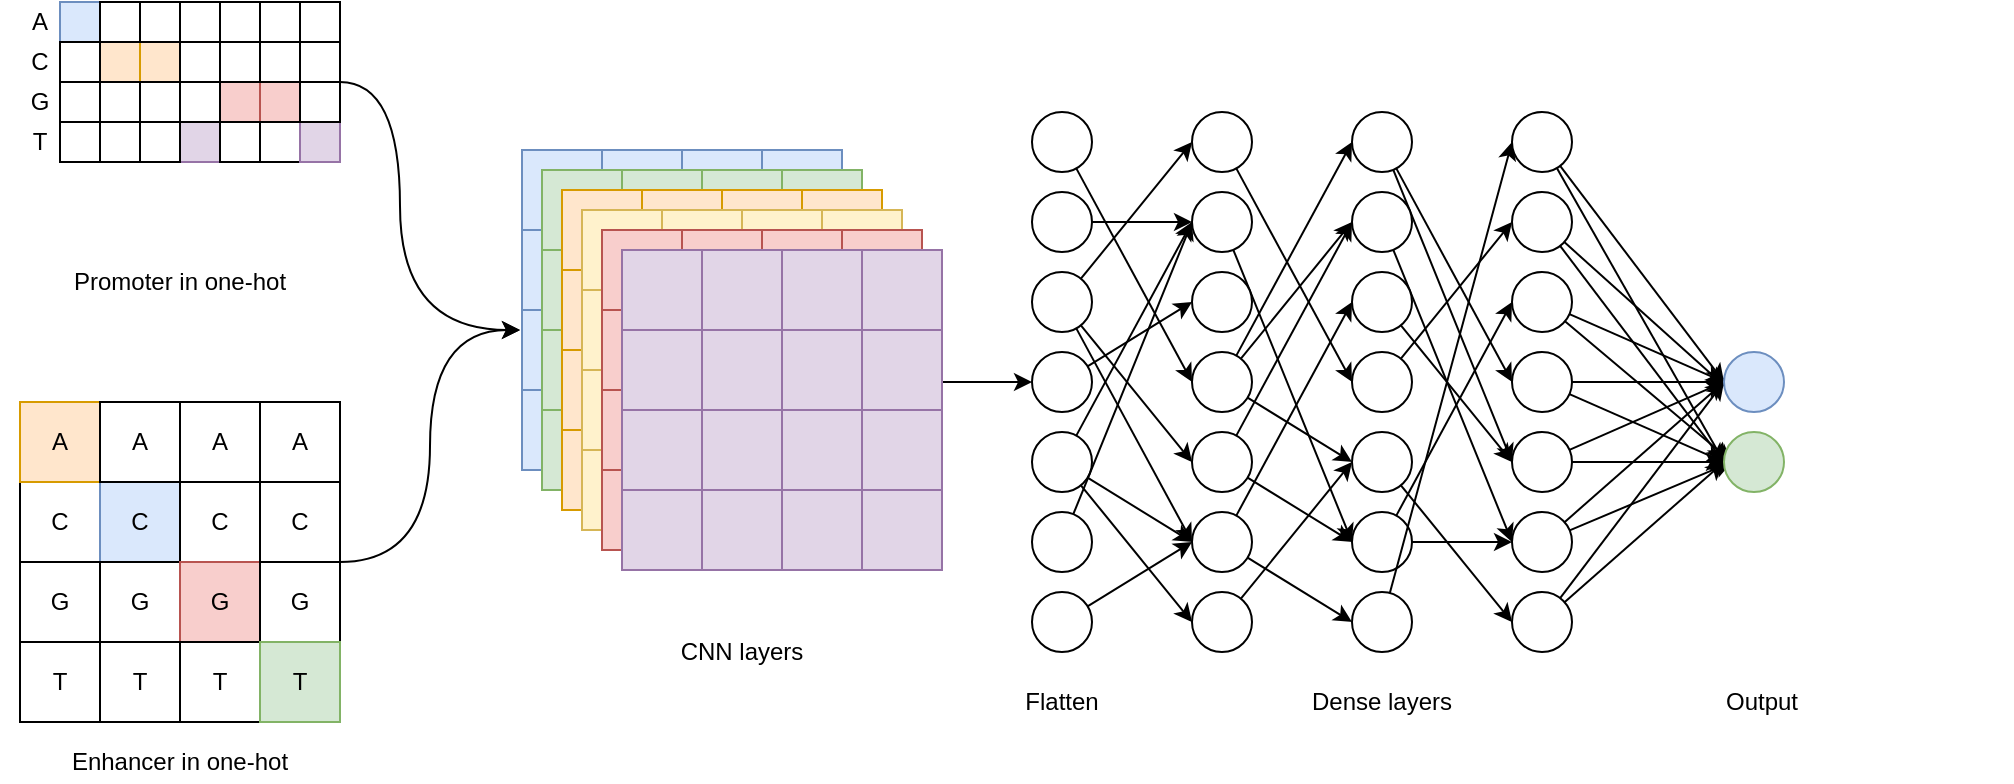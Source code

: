 <mxfile version="14.8.5" type="github">
  <diagram id="KxuiyelQ4g_LW83yEsCo" name="Page-1">
    <mxGraphModel dx="474" dy="254" grid="1" gridSize="10" guides="1" tooltips="1" connect="1" arrows="1" fold="1" page="1" pageScale="1" pageWidth="4681" pageHeight="3300" math="0" shadow="0">
      <root>
        <mxCell id="0" />
        <mxCell id="1" parent="0" />
        <mxCell id="sUNE9Ao9WOD159sY9nD--51" style="edgeStyle=orthogonalEdgeStyle;curved=1;rounded=0;orthogonalLoop=1;jettySize=auto;html=1;entryX=0;entryY=0;entryDx=0;entryDy=0;exitX=1;exitY=0;exitDx=0;exitDy=0;" parent="1" edge="1">
          <mxGeometry relative="1" as="geometry">
            <Array as="points">
              <mxPoint x="270" y="160" />
              <mxPoint x="270" y="284" />
            </Array>
            <mxPoint x="330" y="284" as="targetPoint" />
            <mxPoint x="240" y="160" as="sourcePoint" />
          </mxGeometry>
        </mxCell>
        <mxCell id="44AiBCDxBOzTBdy34bFM-65" value="&lt;div&gt;Promoter in one-hot&lt;/div&gt;" style="text;html=1;strokeColor=none;fillColor=none;align=center;verticalAlign=middle;whiteSpace=wrap;rounded=0;" parent="1" vertex="1">
          <mxGeometry x="80" y="250" width="160" height="20" as="geometry" />
        </mxCell>
        <mxCell id="44AiBCDxBOzTBdy34bFM-66" value="" style="rounded=0;whiteSpace=wrap;html=1;" parent="1" vertex="1">
          <mxGeometry x="80" y="320" width="40" height="160" as="geometry" />
        </mxCell>
        <mxCell id="44AiBCDxBOzTBdy34bFM-67" value="" style="rounded=0;whiteSpace=wrap;html=1;" parent="1" vertex="1">
          <mxGeometry x="80" y="360" width="40" height="40" as="geometry" />
        </mxCell>
        <mxCell id="44AiBCDxBOzTBdy34bFM-68" value="" style="rounded=0;whiteSpace=wrap;html=1;" parent="1" vertex="1">
          <mxGeometry x="80" y="400" width="40" height="40" as="geometry" />
        </mxCell>
        <mxCell id="44AiBCDxBOzTBdy34bFM-69" value="" style="rounded=0;whiteSpace=wrap;html=1;" parent="1" vertex="1">
          <mxGeometry x="80" y="440" width="40" height="40" as="geometry" />
        </mxCell>
        <mxCell id="44AiBCDxBOzTBdy34bFM-70" value="" style="rounded=0;whiteSpace=wrap;html=1;fillColor=#ffe6cc;strokeColor=#d79b00;" parent="1" vertex="1">
          <mxGeometry x="80" y="320" width="40" height="40" as="geometry" />
        </mxCell>
        <mxCell id="44AiBCDxBOzTBdy34bFM-71" value="&lt;div&gt;A&lt;/div&gt;" style="text;html=1;strokeColor=none;fillColor=none;align=center;verticalAlign=middle;whiteSpace=wrap;rounded=0;" parent="1" vertex="1">
          <mxGeometry x="80" y="330" width="40" height="20" as="geometry" />
        </mxCell>
        <mxCell id="44AiBCDxBOzTBdy34bFM-72" value="C" style="text;html=1;strokeColor=none;fillColor=none;align=center;verticalAlign=middle;whiteSpace=wrap;rounded=0;" parent="1" vertex="1">
          <mxGeometry x="80" y="370" width="40" height="20" as="geometry" />
        </mxCell>
        <mxCell id="44AiBCDxBOzTBdy34bFM-73" value="G" style="text;html=1;strokeColor=none;fillColor=none;align=center;verticalAlign=middle;whiteSpace=wrap;rounded=0;" parent="1" vertex="1">
          <mxGeometry x="80" y="410" width="40" height="20" as="geometry" />
        </mxCell>
        <mxCell id="44AiBCDxBOzTBdy34bFM-74" value="T" style="text;html=1;strokeColor=none;fillColor=none;align=center;verticalAlign=middle;whiteSpace=wrap;rounded=0;" parent="1" vertex="1">
          <mxGeometry x="80" y="450" width="40" height="20" as="geometry" />
        </mxCell>
        <mxCell id="44AiBCDxBOzTBdy34bFM-75" value="" style="rounded=0;whiteSpace=wrap;html=1;" parent="1" vertex="1">
          <mxGeometry x="120" y="320" width="40" height="160" as="geometry" />
        </mxCell>
        <mxCell id="44AiBCDxBOzTBdy34bFM-76" value="" style="rounded=0;whiteSpace=wrap;html=1;fillColor=#dae8fc;strokeColor=#6c8ebf;" parent="1" vertex="1">
          <mxGeometry x="120" y="360" width="40" height="40" as="geometry" />
        </mxCell>
        <mxCell id="44AiBCDxBOzTBdy34bFM-77" value="" style="rounded=0;whiteSpace=wrap;html=1;" parent="1" vertex="1">
          <mxGeometry x="120" y="400" width="40" height="40" as="geometry" />
        </mxCell>
        <mxCell id="44AiBCDxBOzTBdy34bFM-78" value="" style="rounded=0;whiteSpace=wrap;html=1;" parent="1" vertex="1">
          <mxGeometry x="120" y="440" width="40" height="40" as="geometry" />
        </mxCell>
        <mxCell id="44AiBCDxBOzTBdy34bFM-79" value="" style="rounded=0;whiteSpace=wrap;html=1;" parent="1" vertex="1">
          <mxGeometry x="120" y="320" width="40" height="40" as="geometry" />
        </mxCell>
        <mxCell id="44AiBCDxBOzTBdy34bFM-80" value="&lt;div&gt;A&lt;/div&gt;" style="text;html=1;strokeColor=none;fillColor=none;align=center;verticalAlign=middle;whiteSpace=wrap;rounded=0;" parent="1" vertex="1">
          <mxGeometry x="120" y="330" width="40" height="20" as="geometry" />
        </mxCell>
        <mxCell id="44AiBCDxBOzTBdy34bFM-81" value="C" style="text;html=1;strokeColor=none;fillColor=none;align=center;verticalAlign=middle;whiteSpace=wrap;rounded=0;" parent="1" vertex="1">
          <mxGeometry x="120" y="370" width="40" height="20" as="geometry" />
        </mxCell>
        <mxCell id="44AiBCDxBOzTBdy34bFM-82" value="G" style="text;html=1;strokeColor=none;fillColor=none;align=center;verticalAlign=middle;whiteSpace=wrap;rounded=0;" parent="1" vertex="1">
          <mxGeometry x="120" y="410" width="40" height="20" as="geometry" />
        </mxCell>
        <mxCell id="44AiBCDxBOzTBdy34bFM-83" value="T" style="text;html=1;strokeColor=none;fillColor=none;align=center;verticalAlign=middle;whiteSpace=wrap;rounded=0;" parent="1" vertex="1">
          <mxGeometry x="120" y="450" width="40" height="20" as="geometry" />
        </mxCell>
        <mxCell id="44AiBCDxBOzTBdy34bFM-84" value="" style="rounded=0;whiteSpace=wrap;html=1;" parent="1" vertex="1">
          <mxGeometry x="120" y="320" width="40" height="160" as="geometry" />
        </mxCell>
        <mxCell id="44AiBCDxBOzTBdy34bFM-85" value="" style="rounded=0;whiteSpace=wrap;html=1;fillColor=#dae8fc;strokeColor=#6c8ebf;" parent="1" vertex="1">
          <mxGeometry x="120" y="360" width="40" height="40" as="geometry" />
        </mxCell>
        <mxCell id="44AiBCDxBOzTBdy34bFM-86" value="" style="rounded=0;whiteSpace=wrap;html=1;" parent="1" vertex="1">
          <mxGeometry x="120" y="400" width="40" height="40" as="geometry" />
        </mxCell>
        <mxCell id="44AiBCDxBOzTBdy34bFM-87" value="" style="rounded=0;whiteSpace=wrap;html=1;" parent="1" vertex="1">
          <mxGeometry x="120" y="440" width="40" height="40" as="geometry" />
        </mxCell>
        <mxCell id="44AiBCDxBOzTBdy34bFM-88" value="" style="rounded=0;whiteSpace=wrap;html=1;" parent="1" vertex="1">
          <mxGeometry x="120" y="320" width="40" height="40" as="geometry" />
        </mxCell>
        <mxCell id="44AiBCDxBOzTBdy34bFM-89" value="&lt;div&gt;A&lt;/div&gt;" style="text;html=1;strokeColor=none;fillColor=none;align=center;verticalAlign=middle;whiteSpace=wrap;rounded=0;" parent="1" vertex="1">
          <mxGeometry x="120" y="330" width="40" height="20" as="geometry" />
        </mxCell>
        <mxCell id="44AiBCDxBOzTBdy34bFM-90" value="C" style="text;html=1;strokeColor=none;fillColor=none;align=center;verticalAlign=middle;whiteSpace=wrap;rounded=0;" parent="1" vertex="1">
          <mxGeometry x="120" y="370" width="40" height="20" as="geometry" />
        </mxCell>
        <mxCell id="44AiBCDxBOzTBdy34bFM-91" value="G" style="text;html=1;strokeColor=none;fillColor=none;align=center;verticalAlign=middle;whiteSpace=wrap;rounded=0;" parent="1" vertex="1">
          <mxGeometry x="120" y="410" width="40" height="20" as="geometry" />
        </mxCell>
        <mxCell id="44AiBCDxBOzTBdy34bFM-92" value="T" style="text;html=1;strokeColor=none;fillColor=none;align=center;verticalAlign=middle;whiteSpace=wrap;rounded=0;" parent="1" vertex="1">
          <mxGeometry x="120" y="450" width="40" height="20" as="geometry" />
        </mxCell>
        <mxCell id="44AiBCDxBOzTBdy34bFM-93" value="" style="rounded=0;whiteSpace=wrap;html=1;" parent="1" vertex="1">
          <mxGeometry x="160" y="320" width="40" height="160" as="geometry" />
        </mxCell>
        <mxCell id="44AiBCDxBOzTBdy34bFM-94" value="" style="rounded=0;whiteSpace=wrap;html=1;fillColor=#dae8fc;strokeColor=#6c8ebf;" parent="1" vertex="1">
          <mxGeometry x="160" y="360" width="40" height="40" as="geometry" />
        </mxCell>
        <mxCell id="44AiBCDxBOzTBdy34bFM-95" value="" style="rounded=0;whiteSpace=wrap;html=1;" parent="1" vertex="1">
          <mxGeometry x="160" y="400" width="40" height="40" as="geometry" />
        </mxCell>
        <mxCell id="44AiBCDxBOzTBdy34bFM-96" value="" style="rounded=0;whiteSpace=wrap;html=1;" parent="1" vertex="1">
          <mxGeometry x="160" y="440" width="40" height="40" as="geometry" />
        </mxCell>
        <mxCell id="44AiBCDxBOzTBdy34bFM-97" value="" style="rounded=0;whiteSpace=wrap;html=1;" parent="1" vertex="1">
          <mxGeometry x="160" y="320" width="40" height="40" as="geometry" />
        </mxCell>
        <mxCell id="44AiBCDxBOzTBdy34bFM-98" value="&lt;div&gt;A&lt;/div&gt;" style="text;html=1;strokeColor=none;fillColor=none;align=center;verticalAlign=middle;whiteSpace=wrap;rounded=0;" parent="1" vertex="1">
          <mxGeometry x="160" y="330" width="40" height="20" as="geometry" />
        </mxCell>
        <mxCell id="44AiBCDxBOzTBdy34bFM-99" value="C" style="text;html=1;strokeColor=none;fillColor=none;align=center;verticalAlign=middle;whiteSpace=wrap;rounded=0;" parent="1" vertex="1">
          <mxGeometry x="160" y="370" width="40" height="20" as="geometry" />
        </mxCell>
        <mxCell id="44AiBCDxBOzTBdy34bFM-100" value="G" style="text;html=1;strokeColor=none;fillColor=none;align=center;verticalAlign=middle;whiteSpace=wrap;rounded=0;" parent="1" vertex="1">
          <mxGeometry x="160" y="410" width="40" height="20" as="geometry" />
        </mxCell>
        <mxCell id="44AiBCDxBOzTBdy34bFM-101" value="T" style="text;html=1;strokeColor=none;fillColor=none;align=center;verticalAlign=middle;whiteSpace=wrap;rounded=0;" parent="1" vertex="1">
          <mxGeometry x="160" y="450" width="40" height="20" as="geometry" />
        </mxCell>
        <mxCell id="44AiBCDxBOzTBdy34bFM-102" value="" style="rounded=0;whiteSpace=wrap;html=1;" parent="1" vertex="1">
          <mxGeometry x="160" y="320" width="40" height="160" as="geometry" />
        </mxCell>
        <mxCell id="44AiBCDxBOzTBdy34bFM-103" value="" style="rounded=0;whiteSpace=wrap;html=1;" parent="1" vertex="1">
          <mxGeometry x="160" y="360" width="40" height="40" as="geometry" />
        </mxCell>
        <mxCell id="44AiBCDxBOzTBdy34bFM-104" value="" style="rounded=0;whiteSpace=wrap;html=1;fillColor=#f8cecc;strokeColor=#b85450;" parent="1" vertex="1">
          <mxGeometry x="160" y="400" width="40" height="40" as="geometry" />
        </mxCell>
        <mxCell id="44AiBCDxBOzTBdy34bFM-105" value="" style="rounded=0;whiteSpace=wrap;html=1;" parent="1" vertex="1">
          <mxGeometry x="160" y="440" width="40" height="40" as="geometry" />
        </mxCell>
        <mxCell id="44AiBCDxBOzTBdy34bFM-106" value="" style="rounded=0;whiteSpace=wrap;html=1;" parent="1" vertex="1">
          <mxGeometry x="160" y="320" width="40" height="40" as="geometry" />
        </mxCell>
        <mxCell id="44AiBCDxBOzTBdy34bFM-107" value="&lt;div&gt;A&lt;/div&gt;" style="text;html=1;strokeColor=none;fillColor=none;align=center;verticalAlign=middle;whiteSpace=wrap;rounded=0;" parent="1" vertex="1">
          <mxGeometry x="160" y="330" width="40" height="20" as="geometry" />
        </mxCell>
        <mxCell id="44AiBCDxBOzTBdy34bFM-108" value="C" style="text;html=1;strokeColor=none;fillColor=none;align=center;verticalAlign=middle;whiteSpace=wrap;rounded=0;" parent="1" vertex="1">
          <mxGeometry x="160" y="370" width="40" height="20" as="geometry" />
        </mxCell>
        <mxCell id="44AiBCDxBOzTBdy34bFM-109" value="G" style="text;html=1;strokeColor=none;fillColor=none;align=center;verticalAlign=middle;whiteSpace=wrap;rounded=0;" parent="1" vertex="1">
          <mxGeometry x="160" y="410" width="40" height="20" as="geometry" />
        </mxCell>
        <mxCell id="44AiBCDxBOzTBdy34bFM-110" value="T" style="text;html=1;strokeColor=none;fillColor=none;align=center;verticalAlign=middle;whiteSpace=wrap;rounded=0;" parent="1" vertex="1">
          <mxGeometry x="160" y="450" width="40" height="20" as="geometry" />
        </mxCell>
        <mxCell id="44AiBCDxBOzTBdy34bFM-111" value="" style="rounded=0;whiteSpace=wrap;html=1;" parent="1" vertex="1">
          <mxGeometry x="200" y="320" width="40" height="160" as="geometry" />
        </mxCell>
        <mxCell id="44AiBCDxBOzTBdy34bFM-112" value="" style="rounded=0;whiteSpace=wrap;html=1;fillColor=#dae8fc;strokeColor=#6c8ebf;" parent="1" vertex="1">
          <mxGeometry x="200" y="360" width="40" height="40" as="geometry" />
        </mxCell>
        <mxCell id="44AiBCDxBOzTBdy34bFM-113" value="" style="rounded=0;whiteSpace=wrap;html=1;" parent="1" vertex="1">
          <mxGeometry x="200" y="400" width="40" height="40" as="geometry" />
        </mxCell>
        <mxCell id="44AiBCDxBOzTBdy34bFM-114" value="" style="rounded=0;whiteSpace=wrap;html=1;" parent="1" vertex="1">
          <mxGeometry x="200" y="440" width="40" height="40" as="geometry" />
        </mxCell>
        <mxCell id="44AiBCDxBOzTBdy34bFM-115" value="" style="rounded=0;whiteSpace=wrap;html=1;" parent="1" vertex="1">
          <mxGeometry x="200" y="320" width="40" height="40" as="geometry" />
        </mxCell>
        <mxCell id="44AiBCDxBOzTBdy34bFM-116" value="&lt;div&gt;A&lt;/div&gt;" style="text;html=1;strokeColor=none;fillColor=none;align=center;verticalAlign=middle;whiteSpace=wrap;rounded=0;" parent="1" vertex="1">
          <mxGeometry x="200" y="330" width="40" height="20" as="geometry" />
        </mxCell>
        <mxCell id="44AiBCDxBOzTBdy34bFM-117" value="C" style="text;html=1;strokeColor=none;fillColor=none;align=center;verticalAlign=middle;whiteSpace=wrap;rounded=0;" parent="1" vertex="1">
          <mxGeometry x="200" y="370" width="40" height="20" as="geometry" />
        </mxCell>
        <mxCell id="44AiBCDxBOzTBdy34bFM-118" value="G" style="text;html=1;strokeColor=none;fillColor=none;align=center;verticalAlign=middle;whiteSpace=wrap;rounded=0;" parent="1" vertex="1">
          <mxGeometry x="200" y="410" width="40" height="20" as="geometry" />
        </mxCell>
        <mxCell id="44AiBCDxBOzTBdy34bFM-119" value="T" style="text;html=1;strokeColor=none;fillColor=none;align=center;verticalAlign=middle;whiteSpace=wrap;rounded=0;" parent="1" vertex="1">
          <mxGeometry x="200" y="450" width="40" height="20" as="geometry" />
        </mxCell>
        <mxCell id="44AiBCDxBOzTBdy34bFM-120" value="" style="rounded=0;whiteSpace=wrap;html=1;" parent="1" vertex="1">
          <mxGeometry x="200" y="320" width="40" height="160" as="geometry" />
        </mxCell>
        <mxCell id="44AiBCDxBOzTBdy34bFM-121" value="" style="rounded=0;whiteSpace=wrap;html=1;" parent="1" vertex="1">
          <mxGeometry x="200" y="360" width="40" height="40" as="geometry" />
        </mxCell>
        <mxCell id="44AiBCDxBOzTBdy34bFM-122" value="" style="rounded=0;whiteSpace=wrap;html=1;" parent="1" vertex="1">
          <mxGeometry x="200" y="400" width="40" height="40" as="geometry" />
        </mxCell>
        <mxCell id="44AiBCDxBOzTBdy34bFM-123" value="" style="rounded=0;whiteSpace=wrap;html=1;fillColor=#d5e8d4;strokeColor=#82b366;" parent="1" vertex="1">
          <mxGeometry x="200" y="440" width="40" height="40" as="geometry" />
        </mxCell>
        <mxCell id="44AiBCDxBOzTBdy34bFM-124" value="" style="rounded=0;whiteSpace=wrap;html=1;" parent="1" vertex="1">
          <mxGeometry x="200" y="320" width="40" height="40" as="geometry" />
        </mxCell>
        <mxCell id="44AiBCDxBOzTBdy34bFM-125" value="&lt;div&gt;A&lt;/div&gt;" style="text;html=1;strokeColor=none;fillColor=none;align=center;verticalAlign=middle;whiteSpace=wrap;rounded=0;" parent="1" vertex="1">
          <mxGeometry x="200" y="330" width="40" height="20" as="geometry" />
        </mxCell>
        <mxCell id="sUNE9Ao9WOD159sY9nD--52" style="edgeStyle=orthogonalEdgeStyle;curved=1;rounded=0;orthogonalLoop=1;jettySize=auto;html=1;entryX=0;entryY=0;entryDx=0;entryDy=0;exitX=1;exitY=0;exitDx=0;exitDy=0;" parent="1" source="44AiBCDxBOzTBdy34bFM-122" edge="1">
          <mxGeometry relative="1" as="geometry">
            <Array as="points">
              <mxPoint x="285" y="400" />
              <mxPoint x="285" y="284" />
            </Array>
            <mxPoint x="330" y="284" as="targetPoint" />
          </mxGeometry>
        </mxCell>
        <mxCell id="44AiBCDxBOzTBdy34bFM-126" value="C" style="text;html=1;align=center;verticalAlign=middle;whiteSpace=wrap;rounded=0;" parent="1" vertex="1">
          <mxGeometry x="200" y="370" width="40" height="20" as="geometry" />
        </mxCell>
        <mxCell id="44AiBCDxBOzTBdy34bFM-127" value="G" style="text;html=1;strokeColor=none;fillColor=none;align=center;verticalAlign=middle;whiteSpace=wrap;rounded=0;" parent="1" vertex="1">
          <mxGeometry x="200" y="410" width="40" height="20" as="geometry" />
        </mxCell>
        <mxCell id="44AiBCDxBOzTBdy34bFM-128" value="T" style="text;html=1;strokeColor=none;fillColor=none;align=center;verticalAlign=middle;whiteSpace=wrap;rounded=0;" parent="1" vertex="1">
          <mxGeometry x="200" y="450" width="40" height="20" as="geometry" />
        </mxCell>
        <mxCell id="44AiBCDxBOzTBdy34bFM-129" value="&lt;div&gt;Enhancer in one-hot&lt;/div&gt;" style="text;html=1;strokeColor=none;fillColor=none;align=center;verticalAlign=middle;whiteSpace=wrap;rounded=0;" parent="1" vertex="1">
          <mxGeometry x="80" y="490" width="160" height="20" as="geometry" />
        </mxCell>
        <mxCell id="cqIsUIiBQY2y6wm-BXva-1" value="" style="rounded=0;whiteSpace=wrap;html=1;fillColor=#dae8fc;strokeColor=#6c8ebf;" vertex="1" parent="1">
          <mxGeometry x="331" y="194" width="40" height="40" as="geometry" />
        </mxCell>
        <mxCell id="cqIsUIiBQY2y6wm-BXva-2" value="" style="rounded=0;whiteSpace=wrap;html=1;fillColor=#dae8fc;strokeColor=#6c8ebf;" vertex="1" parent="1">
          <mxGeometry x="371" y="194" width="40" height="40" as="geometry" />
        </mxCell>
        <mxCell id="cqIsUIiBQY2y6wm-BXva-3" value="" style="rounded=0;whiteSpace=wrap;html=1;fillColor=#dae8fc;strokeColor=#6c8ebf;" vertex="1" parent="1">
          <mxGeometry x="411" y="194" width="40" height="40" as="geometry" />
        </mxCell>
        <mxCell id="cqIsUIiBQY2y6wm-BXva-4" value="" style="rounded=0;whiteSpace=wrap;html=1;fillColor=#dae8fc;strokeColor=#6c8ebf;" vertex="1" parent="1">
          <mxGeometry x="451" y="194" width="40" height="40" as="geometry" />
        </mxCell>
        <mxCell id="cqIsUIiBQY2y6wm-BXva-5" value="" style="rounded=0;whiteSpace=wrap;html=1;fillColor=#dae8fc;strokeColor=#6c8ebf;" vertex="1" parent="1">
          <mxGeometry x="331" y="234" width="40" height="40" as="geometry" />
        </mxCell>
        <mxCell id="cqIsUIiBQY2y6wm-BXva-6" value="" style="rounded=0;whiteSpace=wrap;html=1;fillColor=#dae8fc;strokeColor=#6c8ebf;" vertex="1" parent="1">
          <mxGeometry x="371" y="234" width="40" height="40" as="geometry" />
        </mxCell>
        <mxCell id="cqIsUIiBQY2y6wm-BXva-7" value="" style="rounded=0;whiteSpace=wrap;html=1;fillColor=#dae8fc;strokeColor=#6c8ebf;" vertex="1" parent="1">
          <mxGeometry x="411" y="234" width="40" height="40" as="geometry" />
        </mxCell>
        <mxCell id="cqIsUIiBQY2y6wm-BXva-8" value="" style="rounded=0;whiteSpace=wrap;html=1;fillColor=#dae8fc;strokeColor=#6c8ebf;" vertex="1" parent="1">
          <mxGeometry x="451" y="234" width="40" height="40" as="geometry" />
        </mxCell>
        <mxCell id="cqIsUIiBQY2y6wm-BXva-9" value="" style="rounded=0;whiteSpace=wrap;html=1;fillColor=#dae8fc;strokeColor=#6c8ebf;" vertex="1" parent="1">
          <mxGeometry x="491" y="234" width="40" height="40" as="geometry" />
        </mxCell>
        <mxCell id="cqIsUIiBQY2y6wm-BXva-10" value="" style="rounded=0;whiteSpace=wrap;html=1;fillColor=#dae8fc;strokeColor=#6c8ebf;" vertex="1" parent="1">
          <mxGeometry x="331" y="274" width="40" height="40" as="geometry" />
        </mxCell>
        <mxCell id="cqIsUIiBQY2y6wm-BXva-11" value="" style="rounded=0;whiteSpace=wrap;html=1;fillColor=#dae8fc;strokeColor=#6c8ebf;" vertex="1" parent="1">
          <mxGeometry x="371" y="274" width="40" height="40" as="geometry" />
        </mxCell>
        <mxCell id="cqIsUIiBQY2y6wm-BXva-12" value="" style="rounded=0;whiteSpace=wrap;html=1;fillColor=#dae8fc;strokeColor=#6c8ebf;" vertex="1" parent="1">
          <mxGeometry x="411" y="274" width="40" height="40" as="geometry" />
        </mxCell>
        <mxCell id="cqIsUIiBQY2y6wm-BXva-13" value="" style="rounded=0;whiteSpace=wrap;html=1;fillColor=#dae8fc;strokeColor=#6c8ebf;" vertex="1" parent="1">
          <mxGeometry x="451" y="274" width="40" height="40" as="geometry" />
        </mxCell>
        <mxCell id="cqIsUIiBQY2y6wm-BXva-14" value="" style="rounded=0;whiteSpace=wrap;html=1;fillColor=#dae8fc;strokeColor=#6c8ebf;" vertex="1" parent="1">
          <mxGeometry x="491" y="274" width="40" height="40" as="geometry" />
        </mxCell>
        <mxCell id="cqIsUIiBQY2y6wm-BXva-15" value="" style="rounded=0;whiteSpace=wrap;html=1;fillColor=#dae8fc;strokeColor=#6c8ebf;" vertex="1" parent="1">
          <mxGeometry x="331" y="314" width="40" height="40" as="geometry" />
        </mxCell>
        <mxCell id="cqIsUIiBQY2y6wm-BXva-16" value="" style="rounded=0;whiteSpace=wrap;html=1;fillColor=#dae8fc;strokeColor=#6c8ebf;" vertex="1" parent="1">
          <mxGeometry x="371" y="314" width="40" height="40" as="geometry" />
        </mxCell>
        <mxCell id="cqIsUIiBQY2y6wm-BXva-17" value="" style="rounded=0;whiteSpace=wrap;html=1;fillColor=#dae8fc;strokeColor=#6c8ebf;" vertex="1" parent="1">
          <mxGeometry x="411" y="314" width="40" height="40" as="geometry" />
        </mxCell>
        <mxCell id="cqIsUIiBQY2y6wm-BXva-18" value="" style="rounded=0;whiteSpace=wrap;html=1;fillColor=#dae8fc;strokeColor=#6c8ebf;" vertex="1" parent="1">
          <mxGeometry x="451" y="314" width="40" height="40" as="geometry" />
        </mxCell>
        <mxCell id="cqIsUIiBQY2y6wm-BXva-19" value="" style="rounded=0;whiteSpace=wrap;html=1;fillColor=#dae8fc;strokeColor=#6c8ebf;" vertex="1" parent="1">
          <mxGeometry x="491" y="314" width="40" height="40" as="geometry" />
        </mxCell>
        <mxCell id="cqIsUIiBQY2y6wm-BXva-20" value="" style="rounded=0;whiteSpace=wrap;html=1;fillColor=#d5e8d4;strokeColor=#82b366;" vertex="1" parent="1">
          <mxGeometry x="341" y="204" width="40" height="40" as="geometry" />
        </mxCell>
        <mxCell id="cqIsUIiBQY2y6wm-BXva-21" value="" style="rounded=0;whiteSpace=wrap;html=1;fillColor=#d5e8d4;strokeColor=#82b366;" vertex="1" parent="1">
          <mxGeometry x="381" y="204" width="40" height="40" as="geometry" />
        </mxCell>
        <mxCell id="cqIsUIiBQY2y6wm-BXva-22" value="" style="rounded=0;whiteSpace=wrap;html=1;fillColor=#d5e8d4;strokeColor=#82b366;" vertex="1" parent="1">
          <mxGeometry x="421" y="204" width="40" height="40" as="geometry" />
        </mxCell>
        <mxCell id="cqIsUIiBQY2y6wm-BXva-23" value="" style="rounded=0;whiteSpace=wrap;html=1;fillColor=#d5e8d4;strokeColor=#82b366;" vertex="1" parent="1">
          <mxGeometry x="461" y="204" width="40" height="40" as="geometry" />
        </mxCell>
        <mxCell id="cqIsUIiBQY2y6wm-BXva-24" value="" style="rounded=0;whiteSpace=wrap;html=1;fillColor=#d5e8d4;strokeColor=#82b366;" vertex="1" parent="1">
          <mxGeometry x="341" y="244" width="40" height="40" as="geometry" />
        </mxCell>
        <mxCell id="cqIsUIiBQY2y6wm-BXva-25" value="" style="rounded=0;whiteSpace=wrap;html=1;fillColor=#d5e8d4;strokeColor=#82b366;" vertex="1" parent="1">
          <mxGeometry x="381" y="244" width="40" height="40" as="geometry" />
        </mxCell>
        <mxCell id="cqIsUIiBQY2y6wm-BXva-26" value="" style="rounded=0;whiteSpace=wrap;html=1;fillColor=#d5e8d4;strokeColor=#82b366;" vertex="1" parent="1">
          <mxGeometry x="421" y="244" width="40" height="40" as="geometry" />
        </mxCell>
        <mxCell id="cqIsUIiBQY2y6wm-BXva-27" value="" style="rounded=0;whiteSpace=wrap;html=1;fillColor=#d5e8d4;strokeColor=#82b366;" vertex="1" parent="1">
          <mxGeometry x="461" y="244" width="40" height="40" as="geometry" />
        </mxCell>
        <mxCell id="cqIsUIiBQY2y6wm-BXva-28" value="" style="rounded=0;whiteSpace=wrap;html=1;fillColor=#d5e8d4;strokeColor=#82b366;" vertex="1" parent="1">
          <mxGeometry x="501" y="244" width="40" height="40" as="geometry" />
        </mxCell>
        <mxCell id="cqIsUIiBQY2y6wm-BXva-29" value="" style="rounded=0;whiteSpace=wrap;html=1;fillColor=#d5e8d4;strokeColor=#82b366;" vertex="1" parent="1">
          <mxGeometry x="341" y="284" width="40" height="40" as="geometry" />
        </mxCell>
        <mxCell id="cqIsUIiBQY2y6wm-BXva-30" value="" style="rounded=0;whiteSpace=wrap;html=1;fillColor=#d5e8d4;strokeColor=#82b366;" vertex="1" parent="1">
          <mxGeometry x="381" y="284" width="40" height="40" as="geometry" />
        </mxCell>
        <mxCell id="cqIsUIiBQY2y6wm-BXva-31" value="" style="rounded=0;whiteSpace=wrap;html=1;fillColor=#d5e8d4;strokeColor=#82b366;" vertex="1" parent="1">
          <mxGeometry x="421" y="284" width="40" height="40" as="geometry" />
        </mxCell>
        <mxCell id="cqIsUIiBQY2y6wm-BXva-32" value="" style="rounded=0;whiteSpace=wrap;html=1;fillColor=#d5e8d4;strokeColor=#82b366;" vertex="1" parent="1">
          <mxGeometry x="461" y="284" width="40" height="40" as="geometry" />
        </mxCell>
        <mxCell id="cqIsUIiBQY2y6wm-BXva-33" value="" style="rounded=0;whiteSpace=wrap;html=1;fillColor=#d5e8d4;strokeColor=#82b366;" vertex="1" parent="1">
          <mxGeometry x="501" y="284" width="40" height="40" as="geometry" />
        </mxCell>
        <mxCell id="cqIsUIiBQY2y6wm-BXva-34" value="" style="rounded=0;whiteSpace=wrap;html=1;fillColor=#d5e8d4;strokeColor=#82b366;" vertex="1" parent="1">
          <mxGeometry x="341" y="324" width="40" height="40" as="geometry" />
        </mxCell>
        <mxCell id="cqIsUIiBQY2y6wm-BXva-35" value="" style="rounded=0;whiteSpace=wrap;html=1;fillColor=#d5e8d4;strokeColor=#82b366;" vertex="1" parent="1">
          <mxGeometry x="381" y="324" width="40" height="40" as="geometry" />
        </mxCell>
        <mxCell id="cqIsUIiBQY2y6wm-BXva-36" value="" style="rounded=0;whiteSpace=wrap;html=1;fillColor=#d5e8d4;strokeColor=#82b366;" vertex="1" parent="1">
          <mxGeometry x="421" y="324" width="40" height="40" as="geometry" />
        </mxCell>
        <mxCell id="cqIsUIiBQY2y6wm-BXva-37" value="" style="rounded=0;whiteSpace=wrap;html=1;fillColor=#d5e8d4;strokeColor=#82b366;" vertex="1" parent="1">
          <mxGeometry x="461" y="324" width="40" height="40" as="geometry" />
        </mxCell>
        <mxCell id="cqIsUIiBQY2y6wm-BXva-38" value="" style="rounded=0;whiteSpace=wrap;html=1;fillColor=#d5e8d4;strokeColor=#82b366;" vertex="1" parent="1">
          <mxGeometry x="501" y="324" width="40" height="40" as="geometry" />
        </mxCell>
        <mxCell id="cqIsUIiBQY2y6wm-BXva-39" value="" style="rounded=0;whiteSpace=wrap;html=1;fillColor=#ffe6cc;strokeColor=#d79b00;" vertex="1" parent="1">
          <mxGeometry x="351" y="214" width="40" height="40" as="geometry" />
        </mxCell>
        <mxCell id="cqIsUIiBQY2y6wm-BXva-40" value="" style="rounded=0;whiteSpace=wrap;html=1;fillColor=#ffe6cc;strokeColor=#d79b00;" vertex="1" parent="1">
          <mxGeometry x="391" y="214" width="40" height="40" as="geometry" />
        </mxCell>
        <mxCell id="cqIsUIiBQY2y6wm-BXva-41" value="" style="rounded=0;whiteSpace=wrap;html=1;fillColor=#ffe6cc;strokeColor=#d79b00;" vertex="1" parent="1">
          <mxGeometry x="431" y="214" width="40" height="40" as="geometry" />
        </mxCell>
        <mxCell id="cqIsUIiBQY2y6wm-BXva-42" value="" style="rounded=0;whiteSpace=wrap;html=1;fillColor=#ffe6cc;strokeColor=#d79b00;" vertex="1" parent="1">
          <mxGeometry x="471" y="214" width="40" height="40" as="geometry" />
        </mxCell>
        <mxCell id="cqIsUIiBQY2y6wm-BXva-43" value="" style="rounded=0;whiteSpace=wrap;html=1;fillColor=#ffe6cc;strokeColor=#d79b00;" vertex="1" parent="1">
          <mxGeometry x="351" y="254" width="40" height="40" as="geometry" />
        </mxCell>
        <mxCell id="cqIsUIiBQY2y6wm-BXva-44" value="" style="rounded=0;whiteSpace=wrap;html=1;fillColor=#ffe6cc;strokeColor=#d79b00;" vertex="1" parent="1">
          <mxGeometry x="391" y="254" width="40" height="40" as="geometry" />
        </mxCell>
        <mxCell id="cqIsUIiBQY2y6wm-BXva-45" value="" style="rounded=0;whiteSpace=wrap;html=1;fillColor=#ffe6cc;strokeColor=#d79b00;" vertex="1" parent="1">
          <mxGeometry x="431" y="254" width="40" height="40" as="geometry" />
        </mxCell>
        <mxCell id="cqIsUIiBQY2y6wm-BXva-46" value="" style="rounded=0;whiteSpace=wrap;html=1;fillColor=#ffe6cc;strokeColor=#d79b00;" vertex="1" parent="1">
          <mxGeometry x="471" y="254" width="40" height="40" as="geometry" />
        </mxCell>
        <mxCell id="cqIsUIiBQY2y6wm-BXva-47" value="" style="rounded=0;whiteSpace=wrap;html=1;fillColor=#ffe6cc;strokeColor=#d79b00;" vertex="1" parent="1">
          <mxGeometry x="351" y="294" width="40" height="40" as="geometry" />
        </mxCell>
        <mxCell id="cqIsUIiBQY2y6wm-BXva-48" value="" style="rounded=0;whiteSpace=wrap;html=1;fillColor=#ffe6cc;strokeColor=#d79b00;" vertex="1" parent="1">
          <mxGeometry x="391" y="294" width="40" height="40" as="geometry" />
        </mxCell>
        <mxCell id="cqIsUIiBQY2y6wm-BXva-49" value="" style="rounded=0;whiteSpace=wrap;html=1;fillColor=#ffe6cc;strokeColor=#d79b00;" vertex="1" parent="1">
          <mxGeometry x="431" y="294" width="40" height="40" as="geometry" />
        </mxCell>
        <mxCell id="cqIsUIiBQY2y6wm-BXva-50" value="" style="rounded=0;whiteSpace=wrap;html=1;fillColor=#ffe6cc;strokeColor=#d79b00;" vertex="1" parent="1">
          <mxGeometry x="471" y="294" width="40" height="40" as="geometry" />
        </mxCell>
        <mxCell id="cqIsUIiBQY2y6wm-BXva-51" value="" style="rounded=0;whiteSpace=wrap;html=1;fillColor=#ffe6cc;strokeColor=#d79b00;" vertex="1" parent="1">
          <mxGeometry x="351" y="334" width="40" height="40" as="geometry" />
        </mxCell>
        <mxCell id="cqIsUIiBQY2y6wm-BXva-52" value="" style="rounded=0;whiteSpace=wrap;html=1;fillColor=#ffe6cc;strokeColor=#d79b00;" vertex="1" parent="1">
          <mxGeometry x="391" y="334" width="40" height="40" as="geometry" />
        </mxCell>
        <mxCell id="cqIsUIiBQY2y6wm-BXva-53" value="" style="rounded=0;whiteSpace=wrap;html=1;fillColor=#ffe6cc;strokeColor=#d79b00;" vertex="1" parent="1">
          <mxGeometry x="431" y="334" width="40" height="40" as="geometry" />
        </mxCell>
        <mxCell id="cqIsUIiBQY2y6wm-BXva-54" value="" style="rounded=0;whiteSpace=wrap;html=1;fillColor=#ffe6cc;strokeColor=#d79b00;" vertex="1" parent="1">
          <mxGeometry x="471" y="334" width="40" height="40" as="geometry" />
        </mxCell>
        <mxCell id="cqIsUIiBQY2y6wm-BXva-55" value="" style="rounded=0;whiteSpace=wrap;html=1;fillColor=#fff2cc;strokeColor=#d6b656;" vertex="1" parent="1">
          <mxGeometry x="361" y="224" width="40" height="40" as="geometry" />
        </mxCell>
        <mxCell id="cqIsUIiBQY2y6wm-BXva-56" value="" style="rounded=0;whiteSpace=wrap;html=1;fillColor=#fff2cc;strokeColor=#d6b656;" vertex="1" parent="1">
          <mxGeometry x="401" y="224" width="40" height="40" as="geometry" />
        </mxCell>
        <mxCell id="cqIsUIiBQY2y6wm-BXva-57" value="" style="rounded=0;whiteSpace=wrap;html=1;fillColor=#fff2cc;strokeColor=#d6b656;" vertex="1" parent="1">
          <mxGeometry x="441" y="224" width="40" height="40" as="geometry" />
        </mxCell>
        <mxCell id="cqIsUIiBQY2y6wm-BXva-58" value="" style="rounded=0;whiteSpace=wrap;html=1;fillColor=#fff2cc;strokeColor=#d6b656;" vertex="1" parent="1">
          <mxGeometry x="481" y="224" width="40" height="40" as="geometry" />
        </mxCell>
        <mxCell id="cqIsUIiBQY2y6wm-BXva-59" value="" style="rounded=0;whiteSpace=wrap;html=1;fillColor=#fff2cc;strokeColor=#d6b656;" vertex="1" parent="1">
          <mxGeometry x="361" y="264" width="40" height="40" as="geometry" />
        </mxCell>
        <mxCell id="cqIsUIiBQY2y6wm-BXva-60" value="" style="rounded=0;whiteSpace=wrap;html=1;fillColor=#fff2cc;strokeColor=#d6b656;" vertex="1" parent="1">
          <mxGeometry x="401" y="264" width="40" height="40" as="geometry" />
        </mxCell>
        <mxCell id="cqIsUIiBQY2y6wm-BXva-61" value="" style="rounded=0;whiteSpace=wrap;html=1;fillColor=#fff2cc;strokeColor=#d6b656;" vertex="1" parent="1">
          <mxGeometry x="441" y="264" width="40" height="40" as="geometry" />
        </mxCell>
        <mxCell id="cqIsUIiBQY2y6wm-BXva-62" value="" style="rounded=0;whiteSpace=wrap;html=1;fillColor=#fff2cc;strokeColor=#d6b656;" vertex="1" parent="1">
          <mxGeometry x="481" y="264" width="40" height="40" as="geometry" />
        </mxCell>
        <mxCell id="cqIsUIiBQY2y6wm-BXva-63" value="" style="rounded=0;whiteSpace=wrap;html=1;fillColor=#fff2cc;strokeColor=#d6b656;" vertex="1" parent="1">
          <mxGeometry x="361" y="304" width="40" height="40" as="geometry" />
        </mxCell>
        <mxCell id="cqIsUIiBQY2y6wm-BXva-64" value="" style="rounded=0;whiteSpace=wrap;html=1;fillColor=#fff2cc;strokeColor=#d6b656;" vertex="1" parent="1">
          <mxGeometry x="401" y="304" width="40" height="40" as="geometry" />
        </mxCell>
        <mxCell id="cqIsUIiBQY2y6wm-BXva-65" value="" style="rounded=0;whiteSpace=wrap;html=1;fillColor=#fff2cc;strokeColor=#d6b656;" vertex="1" parent="1">
          <mxGeometry x="441" y="304" width="40" height="40" as="geometry" />
        </mxCell>
        <mxCell id="cqIsUIiBQY2y6wm-BXva-66" value="" style="rounded=0;whiteSpace=wrap;html=1;fillColor=#fff2cc;strokeColor=#d6b656;" vertex="1" parent="1">
          <mxGeometry x="481" y="304" width="40" height="40" as="geometry" />
        </mxCell>
        <mxCell id="cqIsUIiBQY2y6wm-BXva-67" value="" style="rounded=0;whiteSpace=wrap;html=1;fillColor=#fff2cc;strokeColor=#d6b656;" vertex="1" parent="1">
          <mxGeometry x="361" y="344" width="40" height="40" as="geometry" />
        </mxCell>
        <mxCell id="cqIsUIiBQY2y6wm-BXva-68" value="" style="rounded=0;whiteSpace=wrap;html=1;fillColor=#fff2cc;strokeColor=#d6b656;" vertex="1" parent="1">
          <mxGeometry x="401" y="344" width="40" height="40" as="geometry" />
        </mxCell>
        <mxCell id="cqIsUIiBQY2y6wm-BXva-69" value="" style="rounded=0;whiteSpace=wrap;html=1;fillColor=#fff2cc;strokeColor=#d6b656;" vertex="1" parent="1">
          <mxGeometry x="441" y="344" width="40" height="40" as="geometry" />
        </mxCell>
        <mxCell id="cqIsUIiBQY2y6wm-BXva-70" value="" style="rounded=0;whiteSpace=wrap;html=1;fillColor=#fff2cc;strokeColor=#d6b656;" vertex="1" parent="1">
          <mxGeometry x="481" y="344" width="40" height="40" as="geometry" />
        </mxCell>
        <mxCell id="cqIsUIiBQY2y6wm-BXva-71" value="" style="rounded=0;whiteSpace=wrap;html=1;fillColor=#f8cecc;strokeColor=#b85450;" vertex="1" parent="1">
          <mxGeometry x="371" y="234" width="40" height="40" as="geometry" />
        </mxCell>
        <mxCell id="cqIsUIiBQY2y6wm-BXva-72" value="" style="rounded=0;whiteSpace=wrap;html=1;fillColor=#f8cecc;strokeColor=#b85450;" vertex="1" parent="1">
          <mxGeometry x="411" y="234" width="40" height="40" as="geometry" />
        </mxCell>
        <mxCell id="cqIsUIiBQY2y6wm-BXva-73" value="" style="rounded=0;whiteSpace=wrap;html=1;fillColor=#f8cecc;strokeColor=#b85450;" vertex="1" parent="1">
          <mxGeometry x="451" y="234" width="40" height="40" as="geometry" />
        </mxCell>
        <mxCell id="cqIsUIiBQY2y6wm-BXva-74" value="" style="rounded=0;whiteSpace=wrap;html=1;fillColor=#f8cecc;strokeColor=#b85450;" vertex="1" parent="1">
          <mxGeometry x="491" y="234" width="40" height="40" as="geometry" />
        </mxCell>
        <mxCell id="cqIsUIiBQY2y6wm-BXva-75" value="" style="rounded=0;whiteSpace=wrap;html=1;fillColor=#f8cecc;strokeColor=#b85450;" vertex="1" parent="1">
          <mxGeometry x="371" y="274" width="40" height="40" as="geometry" />
        </mxCell>
        <mxCell id="cqIsUIiBQY2y6wm-BXva-76" value="" style="rounded=0;whiteSpace=wrap;html=1;fillColor=#f8cecc;strokeColor=#b85450;" vertex="1" parent="1">
          <mxGeometry x="411" y="274" width="40" height="40" as="geometry" />
        </mxCell>
        <mxCell id="cqIsUIiBQY2y6wm-BXva-77" value="" style="rounded=0;whiteSpace=wrap;html=1;fillColor=#f8cecc;strokeColor=#b85450;" vertex="1" parent="1">
          <mxGeometry x="451" y="274" width="40" height="40" as="geometry" />
        </mxCell>
        <mxCell id="cqIsUIiBQY2y6wm-BXva-78" value="" style="rounded=0;whiteSpace=wrap;html=1;fillColor=#f8cecc;strokeColor=#b85450;" vertex="1" parent="1">
          <mxGeometry x="491" y="274" width="40" height="40" as="geometry" />
        </mxCell>
        <mxCell id="cqIsUIiBQY2y6wm-BXva-79" value="" style="rounded=0;whiteSpace=wrap;html=1;fillColor=#f8cecc;strokeColor=#b85450;" vertex="1" parent="1">
          <mxGeometry x="371" y="314" width="40" height="40" as="geometry" />
        </mxCell>
        <mxCell id="cqIsUIiBQY2y6wm-BXva-80" value="" style="rounded=0;whiteSpace=wrap;html=1;fillColor=#f8cecc;strokeColor=#b85450;" vertex="1" parent="1">
          <mxGeometry x="411" y="314" width="40" height="40" as="geometry" />
        </mxCell>
        <mxCell id="cqIsUIiBQY2y6wm-BXva-81" value="" style="rounded=0;whiteSpace=wrap;html=1;fillColor=#f8cecc;strokeColor=#b85450;" vertex="1" parent="1">
          <mxGeometry x="451" y="314" width="40" height="40" as="geometry" />
        </mxCell>
        <mxCell id="cqIsUIiBQY2y6wm-BXva-82" value="" style="rounded=0;whiteSpace=wrap;html=1;fillColor=#f8cecc;strokeColor=#b85450;" vertex="1" parent="1">
          <mxGeometry x="491" y="314" width="40" height="40" as="geometry" />
        </mxCell>
        <mxCell id="cqIsUIiBQY2y6wm-BXva-83" value="" style="rounded=0;whiteSpace=wrap;html=1;fillColor=#f8cecc;strokeColor=#b85450;" vertex="1" parent="1">
          <mxGeometry x="371" y="354" width="40" height="40" as="geometry" />
        </mxCell>
        <mxCell id="cqIsUIiBQY2y6wm-BXva-84" value="" style="rounded=0;whiteSpace=wrap;html=1;fillColor=#f8cecc;strokeColor=#b85450;" vertex="1" parent="1">
          <mxGeometry x="411" y="354" width="40" height="40" as="geometry" />
        </mxCell>
        <mxCell id="cqIsUIiBQY2y6wm-BXva-85" value="" style="rounded=0;whiteSpace=wrap;html=1;fillColor=#f8cecc;strokeColor=#b85450;" vertex="1" parent="1">
          <mxGeometry x="451" y="354" width="40" height="40" as="geometry" />
        </mxCell>
        <mxCell id="cqIsUIiBQY2y6wm-BXva-86" value="" style="rounded=0;whiteSpace=wrap;html=1;fillColor=#f8cecc;strokeColor=#b85450;" vertex="1" parent="1">
          <mxGeometry x="491" y="354" width="40" height="40" as="geometry" />
        </mxCell>
        <mxCell id="cqIsUIiBQY2y6wm-BXva-87" value="" style="rounded=0;whiteSpace=wrap;html=1;fillColor=#e1d5e7;strokeColor=#9673a6;" vertex="1" parent="1">
          <mxGeometry x="381" y="244" width="40" height="40" as="geometry" />
        </mxCell>
        <mxCell id="cqIsUIiBQY2y6wm-BXva-88" value="" style="rounded=0;whiteSpace=wrap;html=1;fillColor=#e1d5e7;strokeColor=#9673a6;" vertex="1" parent="1">
          <mxGeometry x="421" y="244" width="40" height="40" as="geometry" />
        </mxCell>
        <mxCell id="cqIsUIiBQY2y6wm-BXva-89" value="" style="rounded=0;whiteSpace=wrap;html=1;fillColor=#e1d5e7;strokeColor=#9673a6;" vertex="1" parent="1">
          <mxGeometry x="461" y="244" width="40" height="40" as="geometry" />
        </mxCell>
        <mxCell id="cqIsUIiBQY2y6wm-BXva-91" value="" style="rounded=0;whiteSpace=wrap;html=1;fillColor=#e1d5e7;strokeColor=#9673a6;" vertex="1" parent="1">
          <mxGeometry x="501" y="244" width="40" height="40" as="geometry" />
        </mxCell>
        <mxCell id="cqIsUIiBQY2y6wm-BXva-92" value="" style="rounded=0;whiteSpace=wrap;html=1;fillColor=#e1d5e7;strokeColor=#9673a6;" vertex="1" parent="1">
          <mxGeometry x="381" y="284" width="40" height="40" as="geometry" />
        </mxCell>
        <mxCell id="cqIsUIiBQY2y6wm-BXva-93" value="" style="rounded=0;whiteSpace=wrap;html=1;fillColor=#e1d5e7;strokeColor=#9673a6;" vertex="1" parent="1">
          <mxGeometry x="421" y="284" width="40" height="40" as="geometry" />
        </mxCell>
        <mxCell id="cqIsUIiBQY2y6wm-BXva-94" value="" style="rounded=0;whiteSpace=wrap;html=1;fillColor=#e1d5e7;strokeColor=#9673a6;" vertex="1" parent="1">
          <mxGeometry x="461" y="284" width="40" height="40" as="geometry" />
        </mxCell>
        <mxCell id="cqIsUIiBQY2y6wm-BXva-185" style="edgeStyle=orthogonalEdgeStyle;rounded=0;orthogonalLoop=1;jettySize=auto;html=1;entryX=0;entryY=0.5;entryDx=0;entryDy=0;" edge="1" parent="1" source="cqIsUIiBQY2y6wm-BXva-96" target="cqIsUIiBQY2y6wm-BXva-117">
          <mxGeometry relative="1" as="geometry">
            <Array as="points">
              <mxPoint x="550" y="310" />
              <mxPoint x="550" y="310" />
            </Array>
          </mxGeometry>
        </mxCell>
        <mxCell id="cqIsUIiBQY2y6wm-BXva-96" value="" style="rounded=0;whiteSpace=wrap;html=1;fillColor=#e1d5e7;strokeColor=#9673a6;" vertex="1" parent="1">
          <mxGeometry x="501" y="284" width="40" height="40" as="geometry" />
        </mxCell>
        <mxCell id="cqIsUIiBQY2y6wm-BXva-97" value="" style="rounded=0;whiteSpace=wrap;html=1;fillColor=#e1d5e7;strokeColor=#9673a6;" vertex="1" parent="1">
          <mxGeometry x="381" y="324" width="40" height="40" as="geometry" />
        </mxCell>
        <mxCell id="cqIsUIiBQY2y6wm-BXva-98" value="" style="rounded=0;whiteSpace=wrap;html=1;fillColor=#e1d5e7;strokeColor=#9673a6;" vertex="1" parent="1">
          <mxGeometry x="421" y="324" width="40" height="40" as="geometry" />
        </mxCell>
        <mxCell id="cqIsUIiBQY2y6wm-BXva-99" value="" style="rounded=0;whiteSpace=wrap;html=1;fillColor=#e1d5e7;strokeColor=#9673a6;" vertex="1" parent="1">
          <mxGeometry x="461" y="324" width="40" height="40" as="geometry" />
        </mxCell>
        <mxCell id="cqIsUIiBQY2y6wm-BXva-101" value="" style="rounded=0;whiteSpace=wrap;html=1;fillColor=#e1d5e7;strokeColor=#9673a6;" vertex="1" parent="1">
          <mxGeometry x="501" y="324" width="40" height="40" as="geometry" />
        </mxCell>
        <mxCell id="cqIsUIiBQY2y6wm-BXva-102" value="" style="rounded=0;whiteSpace=wrap;html=1;fillColor=#e1d5e7;strokeColor=#9673a6;" vertex="1" parent="1">
          <mxGeometry x="381" y="364" width="40" height="40" as="geometry" />
        </mxCell>
        <mxCell id="cqIsUIiBQY2y6wm-BXva-103" value="" style="rounded=0;whiteSpace=wrap;html=1;fillColor=#e1d5e7;strokeColor=#9673a6;" vertex="1" parent="1">
          <mxGeometry x="421" y="364" width="40" height="40" as="geometry" />
        </mxCell>
        <mxCell id="cqIsUIiBQY2y6wm-BXva-104" value="" style="rounded=0;whiteSpace=wrap;html=1;fillColor=#e1d5e7;strokeColor=#9673a6;" vertex="1" parent="1">
          <mxGeometry x="461" y="364" width="40" height="40" as="geometry" />
        </mxCell>
        <mxCell id="cqIsUIiBQY2y6wm-BXva-106" value="" style="rounded=0;whiteSpace=wrap;html=1;fillColor=#e1d5e7;strokeColor=#9673a6;" vertex="1" parent="1">
          <mxGeometry x="501" y="364" width="40" height="40" as="geometry" />
        </mxCell>
        <mxCell id="cqIsUIiBQY2y6wm-BXva-107" value="&lt;div&gt;CNN layers&lt;/div&gt;" style="text;html=1;strokeColor=none;fillColor=none;align=center;verticalAlign=middle;whiteSpace=wrap;rounded=0;" vertex="1" parent="1">
          <mxGeometry x="316" y="435" width="250" height="20" as="geometry" />
        </mxCell>
        <mxCell id="cqIsUIiBQY2y6wm-BXva-108" style="rounded=1;jumpSize=20;orthogonalLoop=1;jettySize=auto;html=1;entryX=0;entryY=0.5;entryDx=0;entryDy=0;strokeWidth=1;" edge="1" parent="1" source="cqIsUIiBQY2y6wm-BXva-109" target="cqIsUIiBQY2y6wm-BXva-134">
          <mxGeometry relative="1" as="geometry" />
        </mxCell>
        <mxCell id="cqIsUIiBQY2y6wm-BXva-109" value="" style="ellipse;whiteSpace=wrap;html=1;aspect=fixed;" vertex="1" parent="1">
          <mxGeometry x="586" y="175" width="30" height="30" as="geometry" />
        </mxCell>
        <mxCell id="cqIsUIiBQY2y6wm-BXva-110" style="edgeStyle=none;rounded=0;orthogonalLoop=1;jettySize=auto;html=1;entryX=0;entryY=0.5;entryDx=0;entryDy=0;" edge="1" parent="1" source="cqIsUIiBQY2y6wm-BXva-111" target="cqIsUIiBQY2y6wm-BXva-129">
          <mxGeometry relative="1" as="geometry" />
        </mxCell>
        <mxCell id="cqIsUIiBQY2y6wm-BXva-111" value="" style="ellipse;whiteSpace=wrap;html=1;aspect=fixed;" vertex="1" parent="1">
          <mxGeometry x="586" y="215" width="30" height="30" as="geometry" />
        </mxCell>
        <mxCell id="cqIsUIiBQY2y6wm-BXva-112" style="rounded=1;jumpSize=20;orthogonalLoop=1;jettySize=auto;html=1;entryX=0;entryY=0.5;entryDx=0;entryDy=0;strokeWidth=1;" edge="1" parent="1" source="cqIsUIiBQY2y6wm-BXva-115" target="cqIsUIiBQY2y6wm-BXva-127">
          <mxGeometry relative="1" as="geometry" />
        </mxCell>
        <mxCell id="cqIsUIiBQY2y6wm-BXva-113" style="edgeStyle=none;rounded=1;jumpSize=20;orthogonalLoop=1;jettySize=auto;html=1;entryX=0;entryY=0.5;entryDx=0;entryDy=0;strokeWidth=1;" edge="1" parent="1" source="cqIsUIiBQY2y6wm-BXva-115" target="cqIsUIiBQY2y6wm-BXva-140">
          <mxGeometry relative="1" as="geometry" />
        </mxCell>
        <mxCell id="cqIsUIiBQY2y6wm-BXva-114" style="edgeStyle=none;rounded=1;jumpSize=20;orthogonalLoop=1;jettySize=auto;html=1;entryX=0;entryY=0.5;entryDx=0;entryDy=0;strokeWidth=1;" edge="1" parent="1" source="cqIsUIiBQY2y6wm-BXva-115" target="cqIsUIiBQY2y6wm-BXva-137">
          <mxGeometry relative="1" as="geometry" />
        </mxCell>
        <mxCell id="cqIsUIiBQY2y6wm-BXva-115" value="" style="ellipse;whiteSpace=wrap;html=1;aspect=fixed;" vertex="1" parent="1">
          <mxGeometry x="586" y="255" width="30" height="30" as="geometry" />
        </mxCell>
        <mxCell id="cqIsUIiBQY2y6wm-BXva-116" style="rounded=1;jumpSize=20;orthogonalLoop=1;jettySize=auto;html=1;entryX=0;entryY=0.5;entryDx=0;entryDy=0;strokeWidth=1;" edge="1" parent="1" source="cqIsUIiBQY2y6wm-BXva-117" target="cqIsUIiBQY2y6wm-BXva-130">
          <mxGeometry relative="1" as="geometry" />
        </mxCell>
        <mxCell id="cqIsUIiBQY2y6wm-BXva-117" value="" style="ellipse;whiteSpace=wrap;html=1;aspect=fixed;" vertex="1" parent="1">
          <mxGeometry x="586" y="295" width="30" height="30" as="geometry" />
        </mxCell>
        <mxCell id="cqIsUIiBQY2y6wm-BXva-118" style="rounded=1;jumpSize=20;orthogonalLoop=1;jettySize=auto;html=1;entryX=0;entryY=0.5;entryDx=0;entryDy=0;strokeWidth=1;" edge="1" parent="1" source="cqIsUIiBQY2y6wm-BXva-121" target="cqIsUIiBQY2y6wm-BXva-129">
          <mxGeometry relative="1" as="geometry" />
        </mxCell>
        <mxCell id="cqIsUIiBQY2y6wm-BXva-119" style="edgeStyle=none;rounded=1;jumpSize=20;orthogonalLoop=1;jettySize=auto;html=1;entryX=0;entryY=0.5;entryDx=0;entryDy=0;strokeWidth=1;" edge="1" parent="1" source="cqIsUIiBQY2y6wm-BXva-121" target="cqIsUIiBQY2y6wm-BXva-142">
          <mxGeometry relative="1" as="geometry" />
        </mxCell>
        <mxCell id="cqIsUIiBQY2y6wm-BXva-120" style="edgeStyle=none;rounded=1;jumpSize=20;orthogonalLoop=1;jettySize=auto;html=1;entryX=0;entryY=0.5;entryDx=0;entryDy=0;strokeWidth=1;" edge="1" parent="1" source="cqIsUIiBQY2y6wm-BXva-121" target="cqIsUIiBQY2y6wm-BXva-140">
          <mxGeometry relative="1" as="geometry" />
        </mxCell>
        <mxCell id="cqIsUIiBQY2y6wm-BXva-121" value="" style="ellipse;whiteSpace=wrap;html=1;aspect=fixed;" vertex="1" parent="1">
          <mxGeometry x="586" y="335" width="30" height="30" as="geometry" />
        </mxCell>
        <mxCell id="cqIsUIiBQY2y6wm-BXva-122" style="edgeStyle=none;rounded=1;jumpSize=20;orthogonalLoop=1;jettySize=auto;html=1;entryX=0;entryY=0.5;entryDx=0;entryDy=0;strokeWidth=1;" edge="1" parent="1" source="cqIsUIiBQY2y6wm-BXva-123" target="cqIsUIiBQY2y6wm-BXva-129">
          <mxGeometry relative="1" as="geometry" />
        </mxCell>
        <mxCell id="cqIsUIiBQY2y6wm-BXva-123" value="" style="ellipse;whiteSpace=wrap;html=1;aspect=fixed;" vertex="1" parent="1">
          <mxGeometry x="586" y="375" width="30" height="30" as="geometry" />
        </mxCell>
        <mxCell id="cqIsUIiBQY2y6wm-BXva-124" style="edgeStyle=none;rounded=1;jumpSize=20;orthogonalLoop=1;jettySize=auto;html=1;entryX=0;entryY=0.5;entryDx=0;entryDy=0;strokeWidth=1;" edge="1" parent="1" source="cqIsUIiBQY2y6wm-BXva-125" target="cqIsUIiBQY2y6wm-BXva-140">
          <mxGeometry relative="1" as="geometry" />
        </mxCell>
        <mxCell id="cqIsUIiBQY2y6wm-BXva-125" value="" style="ellipse;whiteSpace=wrap;html=1;aspect=fixed;" vertex="1" parent="1">
          <mxGeometry x="586" y="415" width="30" height="30" as="geometry" />
        </mxCell>
        <mxCell id="cqIsUIiBQY2y6wm-BXva-126" style="edgeStyle=none;rounded=1;jumpSize=20;orthogonalLoop=1;jettySize=auto;html=1;entryX=0;entryY=0.5;entryDx=0;entryDy=0;strokeWidth=1;" edge="1" parent="1" source="cqIsUIiBQY2y6wm-BXva-127" target="cqIsUIiBQY2y6wm-BXva-153">
          <mxGeometry relative="1" as="geometry" />
        </mxCell>
        <mxCell id="cqIsUIiBQY2y6wm-BXva-127" value="" style="ellipse;whiteSpace=wrap;html=1;aspect=fixed;" vertex="1" parent="1">
          <mxGeometry x="666" y="175" width="30" height="30" as="geometry" />
        </mxCell>
        <mxCell id="cqIsUIiBQY2y6wm-BXva-128" style="edgeStyle=none;rounded=1;jumpSize=20;orthogonalLoop=1;jettySize=auto;html=1;entryX=0;entryY=0.5;entryDx=0;entryDy=0;strokeWidth=1;" edge="1" parent="1" source="cqIsUIiBQY2y6wm-BXva-129" target="cqIsUIiBQY2y6wm-BXva-158">
          <mxGeometry relative="1" as="geometry" />
        </mxCell>
        <mxCell id="cqIsUIiBQY2y6wm-BXva-129" value="" style="ellipse;whiteSpace=wrap;html=1;aspect=fixed;" vertex="1" parent="1">
          <mxGeometry x="666" y="215" width="30" height="30" as="geometry" />
        </mxCell>
        <mxCell id="cqIsUIiBQY2y6wm-BXva-130" value="" style="ellipse;whiteSpace=wrap;html=1;aspect=fixed;" vertex="1" parent="1">
          <mxGeometry x="666" y="255" width="30" height="30" as="geometry" />
        </mxCell>
        <mxCell id="cqIsUIiBQY2y6wm-BXva-131" style="edgeStyle=none;rounded=1;jumpSize=20;orthogonalLoop=1;jettySize=auto;html=1;entryX=0;entryY=0.5;entryDx=0;entryDy=0;strokeWidth=1;" edge="1" parent="1" source="cqIsUIiBQY2y6wm-BXva-134" target="cqIsUIiBQY2y6wm-BXva-147">
          <mxGeometry relative="1" as="geometry" />
        </mxCell>
        <mxCell id="cqIsUIiBQY2y6wm-BXva-132" style="edgeStyle=none;rounded=1;jumpSize=20;orthogonalLoop=1;jettySize=auto;html=1;entryX=0;entryY=0.5;entryDx=0;entryDy=0;strokeWidth=1;" edge="1" parent="1" source="cqIsUIiBQY2y6wm-BXva-134" target="cqIsUIiBQY2y6wm-BXva-155">
          <mxGeometry relative="1" as="geometry" />
        </mxCell>
        <mxCell id="cqIsUIiBQY2y6wm-BXva-133" style="edgeStyle=none;rounded=1;jumpSize=20;orthogonalLoop=1;jettySize=auto;html=1;entryX=0;entryY=0.5;entryDx=0;entryDy=0;strokeWidth=1;" edge="1" parent="1" source="cqIsUIiBQY2y6wm-BXva-134" target="cqIsUIiBQY2y6wm-BXva-149">
          <mxGeometry relative="1" as="geometry" />
        </mxCell>
        <mxCell id="cqIsUIiBQY2y6wm-BXva-134" value="" style="ellipse;whiteSpace=wrap;html=1;aspect=fixed;" vertex="1" parent="1">
          <mxGeometry x="666" y="295" width="30" height="30" as="geometry" />
        </mxCell>
        <mxCell id="cqIsUIiBQY2y6wm-BXva-135" style="edgeStyle=none;rounded=1;jumpSize=20;orthogonalLoop=1;jettySize=auto;html=1;entryX=0;entryY=0.5;entryDx=0;entryDy=0;strokeWidth=1;" edge="1" parent="1" source="cqIsUIiBQY2y6wm-BXva-137" target="cqIsUIiBQY2y6wm-BXva-149">
          <mxGeometry relative="1" as="geometry" />
        </mxCell>
        <mxCell id="cqIsUIiBQY2y6wm-BXva-136" style="edgeStyle=none;rounded=1;jumpSize=20;orthogonalLoop=1;jettySize=auto;html=1;entryX=0;entryY=0.5;entryDx=0;entryDy=0;strokeWidth=1;" edge="1" parent="1" source="cqIsUIiBQY2y6wm-BXva-137" target="cqIsUIiBQY2y6wm-BXva-158">
          <mxGeometry relative="1" as="geometry" />
        </mxCell>
        <mxCell id="cqIsUIiBQY2y6wm-BXva-137" value="" style="ellipse;whiteSpace=wrap;html=1;aspect=fixed;" vertex="1" parent="1">
          <mxGeometry x="666" y="335" width="30" height="30" as="geometry" />
        </mxCell>
        <mxCell id="cqIsUIiBQY2y6wm-BXva-138" style="edgeStyle=none;rounded=1;jumpSize=20;orthogonalLoop=1;jettySize=auto;html=1;entryX=0;entryY=0.5;entryDx=0;entryDy=0;strokeWidth=1;" edge="1" parent="1" source="cqIsUIiBQY2y6wm-BXva-140" target="cqIsUIiBQY2y6wm-BXva-151">
          <mxGeometry relative="1" as="geometry" />
        </mxCell>
        <mxCell id="cqIsUIiBQY2y6wm-BXva-139" style="edgeStyle=none;rounded=1;jumpSize=20;orthogonalLoop=1;jettySize=auto;html=1;entryX=0;entryY=0.5;entryDx=0;entryDy=0;strokeWidth=1;" edge="1" parent="1" source="cqIsUIiBQY2y6wm-BXva-140" target="cqIsUIiBQY2y6wm-BXva-160">
          <mxGeometry relative="1" as="geometry" />
        </mxCell>
        <mxCell id="cqIsUIiBQY2y6wm-BXva-140" value="" style="ellipse;whiteSpace=wrap;html=1;aspect=fixed;" vertex="1" parent="1">
          <mxGeometry x="666" y="375" width="30" height="30" as="geometry" />
        </mxCell>
        <mxCell id="cqIsUIiBQY2y6wm-BXva-141" style="edgeStyle=none;rounded=1;jumpSize=20;orthogonalLoop=1;jettySize=auto;html=1;entryX=0;entryY=0.5;entryDx=0;entryDy=0;strokeWidth=1;" edge="1" parent="1" source="cqIsUIiBQY2y6wm-BXva-142" target="cqIsUIiBQY2y6wm-BXva-155">
          <mxGeometry relative="1" as="geometry" />
        </mxCell>
        <mxCell id="cqIsUIiBQY2y6wm-BXva-142" value="" style="ellipse;whiteSpace=wrap;html=1;aspect=fixed;" vertex="1" parent="1">
          <mxGeometry x="666" y="415" width="30" height="30" as="geometry" />
        </mxCell>
        <mxCell id="cqIsUIiBQY2y6wm-BXva-143" value="Dense layers" style="text;html=1;strokeColor=none;fillColor=none;align=center;verticalAlign=middle;whiteSpace=wrap;rounded=0;" vertex="1" parent="1">
          <mxGeometry x="636" y="460" width="250" height="20" as="geometry" />
        </mxCell>
        <mxCell id="cqIsUIiBQY2y6wm-BXva-144" value="Flatten" style="text;html=1;strokeColor=none;fillColor=none;align=center;verticalAlign=middle;whiteSpace=wrap;rounded=0;" vertex="1" parent="1">
          <mxGeometry x="476" y="460" width="250" height="20" as="geometry" />
        </mxCell>
        <mxCell id="cqIsUIiBQY2y6wm-BXva-145" style="edgeStyle=none;rounded=1;jumpSize=20;orthogonalLoop=1;jettySize=auto;html=1;entryX=0;entryY=0.5;entryDx=0;entryDy=0;strokeWidth=1;" edge="1" parent="1" source="cqIsUIiBQY2y6wm-BXva-147" target="cqIsUIiBQY2y6wm-BXva-172">
          <mxGeometry relative="1" as="geometry" />
        </mxCell>
        <mxCell id="cqIsUIiBQY2y6wm-BXva-146" style="edgeStyle=none;rounded=1;jumpSize=20;orthogonalLoop=1;jettySize=auto;html=1;strokeWidth=1;" edge="1" parent="1" source="cqIsUIiBQY2y6wm-BXva-147">
          <mxGeometry relative="1" as="geometry">
            <mxPoint x="826" y="350.0" as="targetPoint" />
          </mxGeometry>
        </mxCell>
        <mxCell id="cqIsUIiBQY2y6wm-BXva-147" value="" style="ellipse;whiteSpace=wrap;html=1;aspect=fixed;" vertex="1" parent="1">
          <mxGeometry x="746" y="175" width="30" height="30" as="geometry" />
        </mxCell>
        <mxCell id="cqIsUIiBQY2y6wm-BXva-148" style="edgeStyle=none;rounded=1;jumpSize=20;orthogonalLoop=1;jettySize=auto;html=1;entryX=0;entryY=0.5;entryDx=0;entryDy=0;strokeWidth=1;" edge="1" parent="1" source="cqIsUIiBQY2y6wm-BXva-149" target="cqIsUIiBQY2y6wm-BXva-178">
          <mxGeometry relative="1" as="geometry" />
        </mxCell>
        <mxCell id="cqIsUIiBQY2y6wm-BXva-149" value="" style="ellipse;whiteSpace=wrap;html=1;aspect=fixed;" vertex="1" parent="1">
          <mxGeometry x="746" y="215" width="30" height="30" as="geometry" />
        </mxCell>
        <mxCell id="cqIsUIiBQY2y6wm-BXva-150" style="edgeStyle=none;rounded=1;jumpSize=20;orthogonalLoop=1;jettySize=auto;html=1;entryX=0;entryY=0.5;entryDx=0;entryDy=0;strokeWidth=1;" edge="1" parent="1" source="cqIsUIiBQY2y6wm-BXva-151" target="cqIsUIiBQY2y6wm-BXva-175">
          <mxGeometry relative="1" as="geometry" />
        </mxCell>
        <mxCell id="cqIsUIiBQY2y6wm-BXva-151" value="" style="ellipse;whiteSpace=wrap;html=1;aspect=fixed;" vertex="1" parent="1">
          <mxGeometry x="746" y="255" width="30" height="30" as="geometry" />
        </mxCell>
        <mxCell id="cqIsUIiBQY2y6wm-BXva-152" style="edgeStyle=none;rounded=1;jumpSize=20;orthogonalLoop=1;jettySize=auto;html=1;entryX=0;entryY=0.5;entryDx=0;entryDy=0;strokeWidth=1;" edge="1" parent="1" source="cqIsUIiBQY2y6wm-BXva-153" target="cqIsUIiBQY2y6wm-BXva-166">
          <mxGeometry relative="1" as="geometry" />
        </mxCell>
        <mxCell id="cqIsUIiBQY2y6wm-BXva-153" value="" style="ellipse;whiteSpace=wrap;html=1;aspect=fixed;" vertex="1" parent="1">
          <mxGeometry x="746" y="295" width="30" height="30" as="geometry" />
        </mxCell>
        <mxCell id="cqIsUIiBQY2y6wm-BXva-154" style="edgeStyle=none;rounded=1;jumpSize=20;orthogonalLoop=1;jettySize=auto;html=1;entryX=0;entryY=0.5;entryDx=0;entryDy=0;strokeWidth=1;" edge="1" parent="1" source="cqIsUIiBQY2y6wm-BXva-155" target="cqIsUIiBQY2y6wm-BXva-181">
          <mxGeometry relative="1" as="geometry" />
        </mxCell>
        <mxCell id="cqIsUIiBQY2y6wm-BXva-155" value="" style="ellipse;whiteSpace=wrap;html=1;aspect=fixed;" vertex="1" parent="1">
          <mxGeometry x="746" y="335" width="30" height="30" as="geometry" />
        </mxCell>
        <mxCell id="cqIsUIiBQY2y6wm-BXva-156" style="edgeStyle=none;rounded=1;jumpSize=20;orthogonalLoop=1;jettySize=auto;html=1;entryX=0;entryY=0.5;entryDx=0;entryDy=0;strokeWidth=1;" edge="1" parent="1" source="cqIsUIiBQY2y6wm-BXva-158" target="cqIsUIiBQY2y6wm-BXva-169">
          <mxGeometry relative="1" as="geometry" />
        </mxCell>
        <mxCell id="cqIsUIiBQY2y6wm-BXva-157" style="edgeStyle=none;rounded=1;jumpSize=20;orthogonalLoop=1;jettySize=auto;html=1;entryX=0;entryY=0.5;entryDx=0;entryDy=0;strokeWidth=1;" edge="1" parent="1" source="cqIsUIiBQY2y6wm-BXva-158" target="cqIsUIiBQY2y6wm-BXva-178">
          <mxGeometry relative="1" as="geometry" />
        </mxCell>
        <mxCell id="cqIsUIiBQY2y6wm-BXva-158" value="" style="ellipse;whiteSpace=wrap;html=1;aspect=fixed;" vertex="1" parent="1">
          <mxGeometry x="746" y="375" width="30" height="30" as="geometry" />
        </mxCell>
        <mxCell id="cqIsUIiBQY2y6wm-BXva-159" style="edgeStyle=none;rounded=1;jumpSize=20;orthogonalLoop=1;jettySize=auto;html=1;entryX=0;entryY=0.5;entryDx=0;entryDy=0;strokeWidth=1;" edge="1" parent="1" source="cqIsUIiBQY2y6wm-BXva-160" target="cqIsUIiBQY2y6wm-BXva-163">
          <mxGeometry relative="1" as="geometry" />
        </mxCell>
        <mxCell id="cqIsUIiBQY2y6wm-BXva-160" value="" style="ellipse;whiteSpace=wrap;html=1;aspect=fixed;" vertex="1" parent="1">
          <mxGeometry x="746" y="415" width="30" height="30" as="geometry" />
        </mxCell>
        <mxCell id="cqIsUIiBQY2y6wm-BXva-161" style="edgeStyle=none;rounded=1;jumpSize=20;orthogonalLoop=1;jettySize=auto;html=1;entryX=0;entryY=0.5;entryDx=0;entryDy=0;strokeWidth=1;" edge="1" parent="1" source="cqIsUIiBQY2y6wm-BXva-163" target="cqIsUIiBQY2y6wm-BXva-183">
          <mxGeometry relative="1" as="geometry" />
        </mxCell>
        <mxCell id="cqIsUIiBQY2y6wm-BXva-162" style="edgeStyle=none;rounded=1;jumpSize=20;orthogonalLoop=1;jettySize=auto;html=1;entryX=0;entryY=0.5;entryDx=0;entryDy=0;strokeWidth=1;" edge="1" parent="1" source="cqIsUIiBQY2y6wm-BXva-163" target="cqIsUIiBQY2y6wm-BXva-184">
          <mxGeometry relative="1" as="geometry" />
        </mxCell>
        <mxCell id="cqIsUIiBQY2y6wm-BXva-163" value="" style="ellipse;whiteSpace=wrap;html=1;aspect=fixed;" vertex="1" parent="1">
          <mxGeometry x="826" y="175" width="30" height="30" as="geometry" />
        </mxCell>
        <mxCell id="cqIsUIiBQY2y6wm-BXva-164" style="edgeStyle=none;rounded=1;jumpSize=20;orthogonalLoop=1;jettySize=auto;html=1;entryX=0;entryY=0.5;entryDx=0;entryDy=0;strokeWidth=1;" edge="1" parent="1" source="cqIsUIiBQY2y6wm-BXva-166" target="cqIsUIiBQY2y6wm-BXva-184">
          <mxGeometry relative="1" as="geometry" />
        </mxCell>
        <mxCell id="cqIsUIiBQY2y6wm-BXva-165" style="edgeStyle=none;rounded=1;jumpSize=20;orthogonalLoop=1;jettySize=auto;html=1;strokeWidth=1;entryX=-0.001;entryY=0.557;entryDx=0;entryDy=0;entryPerimeter=0;" edge="1" parent="1" source="cqIsUIiBQY2y6wm-BXva-166" target="cqIsUIiBQY2y6wm-BXva-183">
          <mxGeometry relative="1" as="geometry">
            <mxPoint x="926" y="310.0" as="targetPoint" />
          </mxGeometry>
        </mxCell>
        <mxCell id="cqIsUIiBQY2y6wm-BXva-166" value="" style="ellipse;whiteSpace=wrap;html=1;aspect=fixed;" vertex="1" parent="1">
          <mxGeometry x="826" y="215" width="30" height="30" as="geometry" />
        </mxCell>
        <mxCell id="cqIsUIiBQY2y6wm-BXva-167" style="edgeStyle=none;rounded=1;jumpSize=20;orthogonalLoop=1;jettySize=auto;html=1;entryX=0;entryY=0.5;entryDx=0;entryDy=0;strokeWidth=1;" edge="1" parent="1" source="cqIsUIiBQY2y6wm-BXva-169" target="cqIsUIiBQY2y6wm-BXva-183">
          <mxGeometry relative="1" as="geometry" />
        </mxCell>
        <mxCell id="cqIsUIiBQY2y6wm-BXva-168" style="edgeStyle=none;rounded=1;jumpSize=20;orthogonalLoop=1;jettySize=auto;html=1;strokeWidth=1;" edge="1" parent="1" source="cqIsUIiBQY2y6wm-BXva-169">
          <mxGeometry relative="1" as="geometry">
            <mxPoint x="936" y="350.0" as="targetPoint" />
          </mxGeometry>
        </mxCell>
        <mxCell id="cqIsUIiBQY2y6wm-BXva-169" value="" style="ellipse;whiteSpace=wrap;html=1;aspect=fixed;" vertex="1" parent="1">
          <mxGeometry x="826" y="255" width="30" height="30" as="geometry" />
        </mxCell>
        <mxCell id="cqIsUIiBQY2y6wm-BXva-170" style="edgeStyle=none;rounded=1;jumpSize=20;orthogonalLoop=1;jettySize=auto;html=1;entryX=0;entryY=0.5;entryDx=0;entryDy=0;strokeWidth=1;" edge="1" parent="1" source="cqIsUIiBQY2y6wm-BXva-172" target="cqIsUIiBQY2y6wm-BXva-184">
          <mxGeometry relative="1" as="geometry" />
        </mxCell>
        <mxCell id="cqIsUIiBQY2y6wm-BXva-171" style="edgeStyle=none;rounded=1;jumpSize=20;orthogonalLoop=1;jettySize=auto;html=1;strokeWidth=1;" edge="1" parent="1" source="cqIsUIiBQY2y6wm-BXva-172">
          <mxGeometry relative="1" as="geometry">
            <mxPoint x="936" y="310.0" as="targetPoint" />
          </mxGeometry>
        </mxCell>
        <mxCell id="cqIsUIiBQY2y6wm-BXva-172" value="" style="ellipse;whiteSpace=wrap;html=1;aspect=fixed;" vertex="1" parent="1">
          <mxGeometry x="826" y="295" width="30" height="30" as="geometry" />
        </mxCell>
        <mxCell id="cqIsUIiBQY2y6wm-BXva-173" style="edgeStyle=none;rounded=1;jumpSize=20;orthogonalLoop=1;jettySize=auto;html=1;entryX=0;entryY=0.5;entryDx=0;entryDy=0;strokeWidth=1;" edge="1" parent="1" source="cqIsUIiBQY2y6wm-BXva-175" target="cqIsUIiBQY2y6wm-BXva-183">
          <mxGeometry relative="1" as="geometry" />
        </mxCell>
        <mxCell id="cqIsUIiBQY2y6wm-BXva-174" style="edgeStyle=none;rounded=1;jumpSize=20;orthogonalLoop=1;jettySize=auto;html=1;strokeWidth=1;entryX=0;entryY=0.5;entryDx=0;entryDy=0;" edge="1" parent="1" source="cqIsUIiBQY2y6wm-BXva-175" target="cqIsUIiBQY2y6wm-BXva-184">
          <mxGeometry relative="1" as="geometry">
            <mxPoint x="926" y="350.0" as="targetPoint" />
          </mxGeometry>
        </mxCell>
        <mxCell id="cqIsUIiBQY2y6wm-BXva-175" value="" style="ellipse;whiteSpace=wrap;html=1;aspect=fixed;" vertex="1" parent="1">
          <mxGeometry x="826" y="335" width="30" height="30" as="geometry" />
        </mxCell>
        <mxCell id="cqIsUIiBQY2y6wm-BXva-176" style="edgeStyle=none;rounded=1;jumpSize=20;orthogonalLoop=1;jettySize=auto;html=1;strokeWidth=1;" edge="1" parent="1" source="cqIsUIiBQY2y6wm-BXva-178">
          <mxGeometry relative="1" as="geometry">
            <mxPoint x="936" y="350.0" as="targetPoint" />
          </mxGeometry>
        </mxCell>
        <mxCell id="cqIsUIiBQY2y6wm-BXva-177" style="edgeStyle=none;rounded=1;jumpSize=20;orthogonalLoop=1;jettySize=auto;html=1;strokeWidth=1;entryX=0;entryY=0.5;entryDx=0;entryDy=0;" edge="1" parent="1" source="cqIsUIiBQY2y6wm-BXva-178" target="cqIsUIiBQY2y6wm-BXva-183">
          <mxGeometry relative="1" as="geometry">
            <mxPoint x="926" y="310.0" as="targetPoint" />
          </mxGeometry>
        </mxCell>
        <mxCell id="cqIsUIiBQY2y6wm-BXva-178" value="" style="ellipse;whiteSpace=wrap;html=1;aspect=fixed;" vertex="1" parent="1">
          <mxGeometry x="826" y="375" width="30" height="30" as="geometry" />
        </mxCell>
        <mxCell id="cqIsUIiBQY2y6wm-BXva-179" style="edgeStyle=none;rounded=1;jumpSize=20;orthogonalLoop=1;jettySize=auto;html=1;entryX=0;entryY=0.5;entryDx=0;entryDy=0;strokeWidth=1;" edge="1" parent="1" source="cqIsUIiBQY2y6wm-BXva-181" target="cqIsUIiBQY2y6wm-BXva-183">
          <mxGeometry relative="1" as="geometry" />
        </mxCell>
        <mxCell id="cqIsUIiBQY2y6wm-BXva-180" style="edgeStyle=none;rounded=1;jumpSize=20;orthogonalLoop=1;jettySize=auto;html=1;strokeWidth=1;entryX=0;entryY=0.5;entryDx=0;entryDy=0;" edge="1" parent="1" source="cqIsUIiBQY2y6wm-BXva-181" target="cqIsUIiBQY2y6wm-BXva-184">
          <mxGeometry relative="1" as="geometry">
            <mxPoint x="926" y="350.0" as="targetPoint" />
          </mxGeometry>
        </mxCell>
        <mxCell id="cqIsUIiBQY2y6wm-BXva-181" value="" style="ellipse;whiteSpace=wrap;html=1;aspect=fixed;" vertex="1" parent="1">
          <mxGeometry x="826" y="415" width="30" height="30" as="geometry" />
        </mxCell>
        <mxCell id="cqIsUIiBQY2y6wm-BXva-182" value="&lt;div&gt;Output&lt;/div&gt;" style="text;html=1;strokeColor=none;fillColor=none;align=center;verticalAlign=middle;whiteSpace=wrap;rounded=0;" vertex="1" parent="1">
          <mxGeometry x="826" y="460" width="250" height="20" as="geometry" />
        </mxCell>
        <mxCell id="cqIsUIiBQY2y6wm-BXva-183" value="" style="ellipse;whiteSpace=wrap;html=1;aspect=fixed;fillColor=#dae8fc;strokeColor=#6c8ebf;" vertex="1" parent="1">
          <mxGeometry x="932" y="295" width="30" height="30" as="geometry" />
        </mxCell>
        <mxCell id="cqIsUIiBQY2y6wm-BXva-184" value="" style="ellipse;whiteSpace=wrap;html=1;aspect=fixed;fillColor=#d5e8d4;strokeColor=#82b366;" vertex="1" parent="1">
          <mxGeometry x="932" y="335" width="30" height="30" as="geometry" />
        </mxCell>
        <mxCell id="cqIsUIiBQY2y6wm-BXva-219" value="G" style="text;html=1;strokeColor=none;fillColor=none;align=center;verticalAlign=middle;whiteSpace=wrap;rounded=0;" vertex="1" parent="1">
          <mxGeometry x="70" y="160" width="40" height="20" as="geometry" />
        </mxCell>
        <mxCell id="cqIsUIiBQY2y6wm-BXva-220" value="T" style="text;html=1;strokeColor=none;fillColor=none;align=center;verticalAlign=middle;whiteSpace=wrap;rounded=0;" vertex="1" parent="1">
          <mxGeometry x="70" y="180" width="40" height="20" as="geometry" />
        </mxCell>
        <mxCell id="cqIsUIiBQY2y6wm-BXva-221" value="&lt;div&gt;A&lt;/div&gt;" style="text;html=1;strokeColor=none;fillColor=none;align=center;verticalAlign=middle;whiteSpace=wrap;rounded=0;" vertex="1" parent="1">
          <mxGeometry x="70" y="120" width="40" height="20" as="geometry" />
        </mxCell>
        <mxCell id="cqIsUIiBQY2y6wm-BXva-222" value="C" style="text;html=1;strokeColor=none;fillColor=none;align=center;verticalAlign=middle;whiteSpace=wrap;rounded=0;" vertex="1" parent="1">
          <mxGeometry x="70" y="140" width="40" height="20" as="geometry" />
        </mxCell>
        <mxCell id="cqIsUIiBQY2y6wm-BXva-223" value="" style="whiteSpace=wrap;html=1;aspect=fixed;fillColor=#dae8fc;strokeColor=#6c8ebf;" vertex="1" parent="1">
          <mxGeometry x="100" y="120" width="20" height="20" as="geometry" />
        </mxCell>
        <mxCell id="cqIsUIiBQY2y6wm-BXva-224" value="" style="whiteSpace=wrap;html=1;aspect=fixed;" vertex="1" parent="1">
          <mxGeometry x="120" y="140" width="20" height="20" as="geometry" />
        </mxCell>
        <mxCell id="cqIsUIiBQY2y6wm-BXva-225" value="" style="whiteSpace=wrap;html=1;aspect=fixed;fillColor=#ffe6cc;strokeColor=#d79b00;" vertex="1" parent="1">
          <mxGeometry x="120" y="140" width="20" height="20" as="geometry" />
        </mxCell>
        <mxCell id="cqIsUIiBQY2y6wm-BXva-226" value="" style="whiteSpace=wrap;html=1;aspect=fixed;fillColor=#ffe6cc;strokeColor=#d79b00;" vertex="1" parent="1">
          <mxGeometry x="140" y="140" width="20" height="20" as="geometry" />
        </mxCell>
        <mxCell id="cqIsUIiBQY2y6wm-BXva-227" value="" style="whiteSpace=wrap;html=1;aspect=fixed;fillColor=#e1d5e7;strokeColor=#9673a6;" vertex="1" parent="1">
          <mxGeometry x="160" y="180" width="20" height="20" as="geometry" />
        </mxCell>
        <mxCell id="cqIsUIiBQY2y6wm-BXva-228" value="" style="whiteSpace=wrap;html=1;aspect=fixed;fillColor=#f8cecc;strokeColor=#b85450;" vertex="1" parent="1">
          <mxGeometry x="180" y="160" width="20" height="20" as="geometry" />
        </mxCell>
        <mxCell id="cqIsUIiBQY2y6wm-BXva-229" value="" style="whiteSpace=wrap;html=1;aspect=fixed;fillColor=#f8cecc;strokeColor=#b85450;" vertex="1" parent="1">
          <mxGeometry x="200" y="160" width="20" height="20" as="geometry" />
        </mxCell>
        <mxCell id="cqIsUIiBQY2y6wm-BXva-230" value="" style="rounded=0;whiteSpace=wrap;html=1;" vertex="1" parent="1">
          <mxGeometry x="100" y="140" width="20" height="20" as="geometry" />
        </mxCell>
        <mxCell id="cqIsUIiBQY2y6wm-BXva-231" value="" style="rounded=0;whiteSpace=wrap;html=1;" vertex="1" parent="1">
          <mxGeometry x="100" y="160" width="20" height="20" as="geometry" />
        </mxCell>
        <mxCell id="cqIsUIiBQY2y6wm-BXva-232" value="" style="rounded=0;whiteSpace=wrap;html=1;" vertex="1" parent="1">
          <mxGeometry x="120" y="160" width="20" height="20" as="geometry" />
        </mxCell>
        <mxCell id="cqIsUIiBQY2y6wm-BXva-233" value="" style="rounded=0;whiteSpace=wrap;html=1;" vertex="1" parent="1">
          <mxGeometry x="140" y="160" width="20" height="20" as="geometry" />
        </mxCell>
        <mxCell id="cqIsUIiBQY2y6wm-BXva-234" value="" style="rounded=0;whiteSpace=wrap;html=1;" vertex="1" parent="1">
          <mxGeometry x="160" y="160" width="20" height="20" as="geometry" />
        </mxCell>
        <mxCell id="cqIsUIiBQY2y6wm-BXva-235" value="" style="rounded=0;whiteSpace=wrap;html=1;" vertex="1" parent="1">
          <mxGeometry x="140" y="180" width="20" height="20" as="geometry" />
        </mxCell>
        <mxCell id="cqIsUIiBQY2y6wm-BXva-236" value="" style="rounded=0;whiteSpace=wrap;html=1;" vertex="1" parent="1">
          <mxGeometry x="100" y="180" width="20" height="20" as="geometry" />
        </mxCell>
        <mxCell id="cqIsUIiBQY2y6wm-BXva-237" value="" style="rounded=0;whiteSpace=wrap;html=1;" vertex="1" parent="1">
          <mxGeometry x="120" y="180" width="20" height="20" as="geometry" />
        </mxCell>
        <mxCell id="cqIsUIiBQY2y6wm-BXva-238" value="" style="rounded=0;whiteSpace=wrap;html=1;" vertex="1" parent="1">
          <mxGeometry x="180" y="180" width="20" height="20" as="geometry" />
        </mxCell>
        <mxCell id="cqIsUIiBQY2y6wm-BXva-239" value="" style="rounded=0;whiteSpace=wrap;html=1;" vertex="1" parent="1">
          <mxGeometry x="200" y="180" width="20" height="20" as="geometry" />
        </mxCell>
        <mxCell id="cqIsUIiBQY2y6wm-BXva-240" value="" style="rounded=0;whiteSpace=wrap;html=1;" vertex="1" parent="1">
          <mxGeometry x="120" y="120" width="20" height="20" as="geometry" />
        </mxCell>
        <mxCell id="cqIsUIiBQY2y6wm-BXva-241" value="" style="rounded=0;whiteSpace=wrap;html=1;" vertex="1" parent="1">
          <mxGeometry x="140" y="120" width="20" height="20" as="geometry" />
        </mxCell>
        <mxCell id="cqIsUIiBQY2y6wm-BXva-242" value="" style="rounded=0;whiteSpace=wrap;html=1;" vertex="1" parent="1">
          <mxGeometry x="160" y="120" width="20" height="20" as="geometry" />
        </mxCell>
        <mxCell id="cqIsUIiBQY2y6wm-BXva-243" value="" style="rounded=0;whiteSpace=wrap;html=1;" vertex="1" parent="1">
          <mxGeometry x="180" y="120" width="20" height="20" as="geometry" />
        </mxCell>
        <mxCell id="cqIsUIiBQY2y6wm-BXva-244" value="" style="rounded=0;whiteSpace=wrap;html=1;" vertex="1" parent="1">
          <mxGeometry x="160" y="140" width="20" height="20" as="geometry" />
        </mxCell>
        <mxCell id="cqIsUIiBQY2y6wm-BXva-245" value="" style="rounded=0;whiteSpace=wrap;html=1;" vertex="1" parent="1">
          <mxGeometry x="180" y="140" width="20" height="20" as="geometry" />
        </mxCell>
        <mxCell id="cqIsUIiBQY2y6wm-BXva-246" value="" style="rounded=0;whiteSpace=wrap;html=1;" vertex="1" parent="1">
          <mxGeometry x="200" y="140" width="20" height="20" as="geometry" />
        </mxCell>
        <mxCell id="cqIsUIiBQY2y6wm-BXva-247" value="" style="rounded=0;whiteSpace=wrap;html=1;" vertex="1" parent="1">
          <mxGeometry x="200" y="120" width="20" height="20" as="geometry" />
        </mxCell>
        <mxCell id="cqIsUIiBQY2y6wm-BXva-248" value="" style="whiteSpace=wrap;html=1;aspect=fixed;fillColor=#e1d5e7;strokeColor=#9673a6;" vertex="1" parent="1">
          <mxGeometry x="220" y="180" width="20" height="20" as="geometry" />
        </mxCell>
        <mxCell id="cqIsUIiBQY2y6wm-BXva-249" value="" style="rounded=0;whiteSpace=wrap;html=1;" vertex="1" parent="1">
          <mxGeometry x="220" y="160" width="20" height="20" as="geometry" />
        </mxCell>
        <mxCell id="cqIsUIiBQY2y6wm-BXva-250" value="" style="rounded=0;whiteSpace=wrap;html=1;" vertex="1" parent="1">
          <mxGeometry x="220" y="120" width="20" height="20" as="geometry" />
        </mxCell>
        <mxCell id="cqIsUIiBQY2y6wm-BXva-251" value="" style="rounded=0;whiteSpace=wrap;html=1;" vertex="1" parent="1">
          <mxGeometry x="220" y="140" width="20" height="20" as="geometry" />
        </mxCell>
      </root>
    </mxGraphModel>
  </diagram>
</mxfile>
